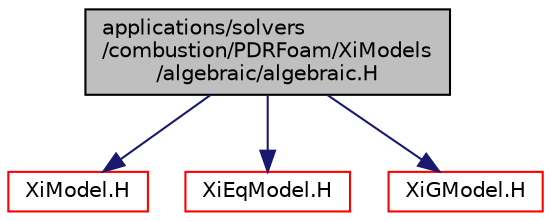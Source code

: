 digraph "applications/solvers/combustion/PDRFoam/XiModels/algebraic/algebraic.H"
{
  bgcolor="transparent";
  edge [fontname="Helvetica",fontsize="10",labelfontname="Helvetica",labelfontsize="10"];
  node [fontname="Helvetica",fontsize="10",shape=record];
  Node1 [label="applications/solvers\l/combustion/PDRFoam/XiModels\l/algebraic/algebraic.H",height=0.2,width=0.4,color="black", fillcolor="grey75", style="filled", fontcolor="black"];
  Node1 -> Node2 [color="midnightblue",fontsize="10",style="solid",fontname="Helvetica"];
  Node2 [label="XiModel.H",height=0.2,width=0.4,color="red",URL="$a03097.html"];
  Node1 -> Node3 [color="midnightblue",fontsize="10",style="solid",fontname="Helvetica"];
  Node3 [label="XiEqModel.H",height=0.2,width=0.4,color="red",URL="$a03087.html"];
  Node1 -> Node4 [color="midnightblue",fontsize="10",style="solid",fontname="Helvetica"];
  Node4 [label="XiGModel.H",height=0.2,width=0.4,color="red",URL="$a03094.html"];
}
